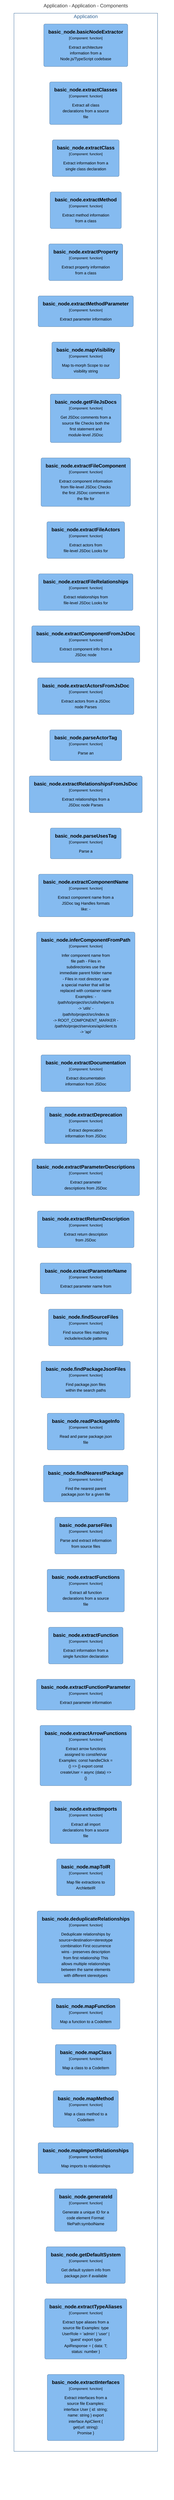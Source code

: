 graph TB
  linkStyle default fill:#ffffff

  subgraph diagram ["Application - Application - Components"]
    style diagram fill:#ffffff,stroke:#ffffff

    subgraph 8 ["Application"]
      style 8 fill:#ffffff,stroke:#2e6295,color:#2e6295

      122("<div style='font-weight: bold'>basic_node.extractClasses</div><div style='font-size: 70%; margin-top: 0px'>[Component: function]</div><div style='font-size: 80%; margin-top:10px'>Extract all class<br />declarations from a source<br />file</div>")
      style 122 fill:#85bbf0,stroke:#5d82a8,color:#000000
      123("<div style='font-weight: bold'>basic_node.extractClass</div><div style='font-size: 70%; margin-top: 0px'>[Component: function]</div><div style='font-size: 80%; margin-top:10px'>Extract information from a<br />single class declaration</div>")
      style 123 fill:#85bbf0,stroke:#5d82a8,color:#000000
      124("<div style='font-weight: bold'>basic_node.extractMethod</div><div style='font-size: 70%; margin-top: 0px'>[Component: function]</div><div style='font-size: 80%; margin-top:10px'>Extract method information<br />from a class</div>")
      style 124 fill:#85bbf0,stroke:#5d82a8,color:#000000
      125("<div style='font-weight: bold'>basic_node.extractProperty</div><div style='font-size: 70%; margin-top: 0px'>[Component: function]</div><div style='font-size: 80%; margin-top:10px'>Extract property information<br />from a class</div>")
      style 125 fill:#85bbf0,stroke:#5d82a8,color:#000000
      126("<div style='font-weight: bold'>basic_node.extractMethodParameter</div><div style='font-size: 70%; margin-top: 0px'>[Component: function]</div><div style='font-size: 80%; margin-top:10px'>Extract parameter information</div>")
      style 126 fill:#85bbf0,stroke:#5d82a8,color:#000000
      127("<div style='font-weight: bold'>basic_node.mapVisibility</div><div style='font-size: 70%; margin-top: 0px'>[Component: function]</div><div style='font-size: 80%; margin-top:10px'>Map ts-morph Scope to our<br />visibility string</div>")
      style 127 fill:#85bbf0,stroke:#5d82a8,color:#000000
      128("<div style='font-weight: bold'>basic_node.getFileJsDocs</div><div style='font-size: 70%; margin-top: 0px'>[Component: function]</div><div style='font-size: 80%; margin-top:10px'>Get JSDoc comments from a<br />source file Checks both the<br />first statement and<br />module-level JSDoc</div>")
      style 128 fill:#85bbf0,stroke:#5d82a8,color:#000000
      129("<div style='font-weight: bold'>basic_node.extractFileComponent</div><div style='font-size: 70%; margin-top: 0px'>[Component: function]</div><div style='font-size: 80%; margin-top:10px'>Extract component information<br />from file-level JSDoc Checks<br />the first JSDoc comment in<br />the file for</div>")
      style 129 fill:#85bbf0,stroke:#5d82a8,color:#000000
      130("<div style='font-weight: bold'>basic_node.extractFileActors</div><div style='font-size: 70%; margin-top: 0px'>[Component: function]</div><div style='font-size: 80%; margin-top:10px'>Extract actors from<br />file-level JSDoc Looks for</div>")
      style 130 fill:#85bbf0,stroke:#5d82a8,color:#000000
      131("<div style='font-weight: bold'>basic_node.extractFileRelationships</div><div style='font-size: 70%; margin-top: 0px'>[Component: function]</div><div style='font-size: 80%; margin-top:10px'>Extract relationships from<br />file-level JSDoc Looks for</div>")
      style 131 fill:#85bbf0,stroke:#5d82a8,color:#000000
      132("<div style='font-weight: bold'>basic_node.extractComponentFromJsDoc</div><div style='font-size: 70%; margin-top: 0px'>[Component: function]</div><div style='font-size: 80%; margin-top:10px'>Extract component info from a<br />JSDoc node</div>")
      style 132 fill:#85bbf0,stroke:#5d82a8,color:#000000
      133("<div style='font-weight: bold'>basic_node.extractActorsFromJsDoc</div><div style='font-size: 70%; margin-top: 0px'>[Component: function]</div><div style='font-size: 80%; margin-top:10px'>Extract actors from a JSDoc<br />node Parses</div>")
      style 133 fill:#85bbf0,stroke:#5d82a8,color:#000000
      134("<div style='font-weight: bold'>basic_node.parseActorTag</div><div style='font-size: 70%; margin-top: 0px'>[Component: function]</div><div style='font-size: 80%; margin-top:10px'>Parse an</div>")
      style 134 fill:#85bbf0,stroke:#5d82a8,color:#000000
      135("<div style='font-weight: bold'>basic_node.extractRelationshipsFromJsDoc</div><div style='font-size: 70%; margin-top: 0px'>[Component: function]</div><div style='font-size: 80%; margin-top:10px'>Extract relationships from a<br />JSDoc node Parses</div>")
      style 135 fill:#85bbf0,stroke:#5d82a8,color:#000000
      136("<div style='font-weight: bold'>basic_node.parseUsesTag</div><div style='font-size: 70%; margin-top: 0px'>[Component: function]</div><div style='font-size: 80%; margin-top:10px'>Parse a</div>")
      style 136 fill:#85bbf0,stroke:#5d82a8,color:#000000
      137("<div style='font-weight: bold'>basic_node.extractComponentName</div><div style='font-size: 70%; margin-top: 0px'>[Component: function]</div><div style='font-size: 80%; margin-top:10px'>Extract component name from a<br />JSDoc tag Handles formats<br />like: -</div>")
      style 137 fill:#85bbf0,stroke:#5d82a8,color:#000000
      138("<div style='font-weight: bold'>basic_node.inferComponentFromPath</div><div style='font-size: 70%; margin-top: 0px'>[Component: function]</div><div style='font-size: 80%; margin-top:10px'>Infer component name from<br />file path - Files in<br />subdirectories use the<br />immediate parent folder name<br />- Files in root directory use<br />a special marker that will be<br />replaced with container name<br />Examples: -<br />/path/to/project/src/utils/helper.ts<br />-> 'utils' -<br />/path/to/project/src/index.ts<br />-> ROOT_COMPONENT_MARKER -<br />/path/to/project/services/api/client.ts<br />-> 'api'</div>")
      style 138 fill:#85bbf0,stroke:#5d82a8,color:#000000
      139("<div style='font-weight: bold'>basic_node.extractDocumentation</div><div style='font-size: 70%; margin-top: 0px'>[Component: function]</div><div style='font-size: 80%; margin-top:10px'>Extract documentation<br />information from JSDoc</div>")
      style 139 fill:#85bbf0,stroke:#5d82a8,color:#000000
      140("<div style='font-weight: bold'>basic_node.extractDeprecation</div><div style='font-size: 70%; margin-top: 0px'>[Component: function]</div><div style='font-size: 80%; margin-top:10px'>Extract deprecation<br />information from JSDoc</div>")
      style 140 fill:#85bbf0,stroke:#5d82a8,color:#000000
      141("<div style='font-weight: bold'>basic_node.extractParameterDescriptions</div><div style='font-size: 70%; margin-top: 0px'>[Component: function]</div><div style='font-size: 80%; margin-top:10px'>Extract parameter<br />descriptions from JSDoc</div>")
      style 141 fill:#85bbf0,stroke:#5d82a8,color:#000000
      142("<div style='font-weight: bold'>basic_node.extractReturnDescription</div><div style='font-size: 70%; margin-top: 0px'>[Component: function]</div><div style='font-size: 80%; margin-top:10px'>Extract return description<br />from JSDoc</div>")
      style 142 fill:#85bbf0,stroke:#5d82a8,color:#000000
      143("<div style='font-weight: bold'>basic_node.extractParameterName</div><div style='font-size: 70%; margin-top: 0px'>[Component: function]</div><div style='font-size: 80%; margin-top:10px'>Extract parameter name from</div>")
      style 143 fill:#85bbf0,stroke:#5d82a8,color:#000000
      144("<div style='font-weight: bold'>basic_node.findSourceFiles</div><div style='font-size: 70%; margin-top: 0px'>[Component: function]</div><div style='font-size: 80%; margin-top:10px'>Find source files matching<br />include/exclude patterns</div>")
      style 144 fill:#85bbf0,stroke:#5d82a8,color:#000000
      145("<div style='font-weight: bold'>basic_node.findPackageJsonFiles</div><div style='font-size: 70%; margin-top: 0px'>[Component: function]</div><div style='font-size: 80%; margin-top:10px'>Find package.json files<br />within the search paths</div>")
      style 145 fill:#85bbf0,stroke:#5d82a8,color:#000000
      146("<div style='font-weight: bold'>basic_node.readPackageInfo</div><div style='font-size: 70%; margin-top: 0px'>[Component: function]</div><div style='font-size: 80%; margin-top:10px'>Read and parse package.json<br />file</div>")
      style 146 fill:#85bbf0,stroke:#5d82a8,color:#000000
      147("<div style='font-weight: bold'>basic_node.findNearestPackage</div><div style='font-size: 70%; margin-top: 0px'>[Component: function]</div><div style='font-size: 80%; margin-top:10px'>Find the nearest parent<br />package.json for a given file</div>")
      style 147 fill:#85bbf0,stroke:#5d82a8,color:#000000
      148("<div style='font-weight: bold'>basic_node.parseFiles</div><div style='font-size: 70%; margin-top: 0px'>[Component: function]</div><div style='font-size: 80%; margin-top:10px'>Parse and extract information<br />from source files</div>")
      style 148 fill:#85bbf0,stroke:#5d82a8,color:#000000
      149("<div style='font-weight: bold'>basic_node.extractFunctions</div><div style='font-size: 70%; margin-top: 0px'>[Component: function]</div><div style='font-size: 80%; margin-top:10px'>Extract all function<br />declarations from a source<br />file</div>")
      style 149 fill:#85bbf0,stroke:#5d82a8,color:#000000
      150("<div style='font-weight: bold'>basic_node.extractFunction</div><div style='font-size: 70%; margin-top: 0px'>[Component: function]</div><div style='font-size: 80%; margin-top:10px'>Extract information from a<br />single function declaration</div>")
      style 150 fill:#85bbf0,stroke:#5d82a8,color:#000000
      151("<div style='font-weight: bold'>basic_node.extractFunctionParameter</div><div style='font-size: 70%; margin-top: 0px'>[Component: function]</div><div style='font-size: 80%; margin-top:10px'>Extract parameter information</div>")
      style 151 fill:#85bbf0,stroke:#5d82a8,color:#000000
      152("<div style='font-weight: bold'>basic_node.extractArrowFunctions</div><div style='font-size: 70%; margin-top: 0px'>[Component: function]</div><div style='font-size: 80%; margin-top:10px'>Extract arrow functions<br />assigned to const/let/var<br />Examples: const handleClick =<br />() => {} export const<br />createUser = async (data) =><br />{}</div>")
      style 152 fill:#85bbf0,stroke:#5d82a8,color:#000000
      153("<div style='font-weight: bold'>basic_node.extractImports</div><div style='font-size: 70%; margin-top: 0px'>[Component: function]</div><div style='font-size: 80%; margin-top:10px'>Extract all import<br />declarations from a source<br />file</div>")
      style 153 fill:#85bbf0,stroke:#5d82a8,color:#000000
      154("<div style='font-weight: bold'>basic_node.mapToIR</div><div style='font-size: 70%; margin-top: 0px'>[Component: function]</div><div style='font-size: 80%; margin-top:10px'>Map file extractions to<br />ArchletteIR</div>")
      style 154 fill:#85bbf0,stroke:#5d82a8,color:#000000
      155("<div style='font-weight: bold'>basic_node.deduplicateRelationships</div><div style='font-size: 70%; margin-top: 0px'>[Component: function]</div><div style='font-size: 80%; margin-top:10px'>Deduplicate relationships by<br />source+destination+stereotype<br />combination First occurrence<br />wins - preserves description<br />from first relationship This<br />allows multiple relationships<br />between the same elements<br />with different stereotypes</div>")
      style 155 fill:#85bbf0,stroke:#5d82a8,color:#000000
      156("<div style='font-weight: bold'>basic_node.mapFunction</div><div style='font-size: 70%; margin-top: 0px'>[Component: function]</div><div style='font-size: 80%; margin-top:10px'>Map a function to a CodeItem</div>")
      style 156 fill:#85bbf0,stroke:#5d82a8,color:#000000
      157("<div style='font-weight: bold'>basic_node.mapClass</div><div style='font-size: 70%; margin-top: 0px'>[Component: function]</div><div style='font-size: 80%; margin-top:10px'>Map a class to a CodeItem</div>")
      style 157 fill:#85bbf0,stroke:#5d82a8,color:#000000
      158("<div style='font-weight: bold'>basic_node.mapMethod</div><div style='font-size: 70%; margin-top: 0px'>[Component: function]</div><div style='font-size: 80%; margin-top:10px'>Map a class method to a<br />CodeItem</div>")
      style 158 fill:#85bbf0,stroke:#5d82a8,color:#000000
      159("<div style='font-weight: bold'>basic_node.mapImportRelationships</div><div style='font-size: 70%; margin-top: 0px'>[Component: function]</div><div style='font-size: 80%; margin-top:10px'>Map imports to relationships</div>")
      style 159 fill:#85bbf0,stroke:#5d82a8,color:#000000
      160("<div style='font-weight: bold'>basic_node.generateId</div><div style='font-size: 70%; margin-top: 0px'>[Component: function]</div><div style='font-size: 80%; margin-top:10px'>Generate a unique ID for a<br />code element Format:<br />filePath:symbolName</div>")
      style 160 fill:#85bbf0,stroke:#5d82a8,color:#000000
      161("<div style='font-weight: bold'>basic_node.getDefaultSystem</div><div style='font-size: 70%; margin-top: 0px'>[Component: function]</div><div style='font-size: 80%; margin-top:10px'>Get default system info from<br />package.json if available</div>")
      style 161 fill:#85bbf0,stroke:#5d82a8,color:#000000
      162("<div style='font-weight: bold'>basic_node.extractTypeAliases</div><div style='font-size: 70%; margin-top: 0px'>[Component: function]</div><div style='font-size: 80%; margin-top:10px'>Extract type aliases from a<br />source file Examples: type<br />UserRole = 'admin' | 'user' |<br />'guest' export type<br />ApiResponse<T> = { data: T;<br />status: number }</div>")
      style 162 fill:#85bbf0,stroke:#5d82a8,color:#000000
      163("<div style='font-weight: bold'>basic_node.extractInterfaces</div><div style='font-size: 70%; margin-top: 0px'>[Component: function]</div><div style='font-size: 80%; margin-top:10px'>Extract interfaces from a<br />source file Examples:<br />interface User { id: string;<br />name: string } export<br />interface ApiClient {<br />get<T>(url: string):<br />Promise<T> }</div>")
      style 163 fill:#85bbf0,stroke:#5d82a8,color:#000000
      81("<div style='font-weight: bold'>basic_node.basicNodeExtractor</div><div style='font-size: 70%; margin-top: 0px'>[Component: function]</div><div style='font-size: 80%; margin-top:10px'>Extract architecture<br />information from a<br />Node.js/TypeScript codebase</div>")
      style 81 fill:#85bbf0,stroke:#5d82a8,color:#000000
    end

  end